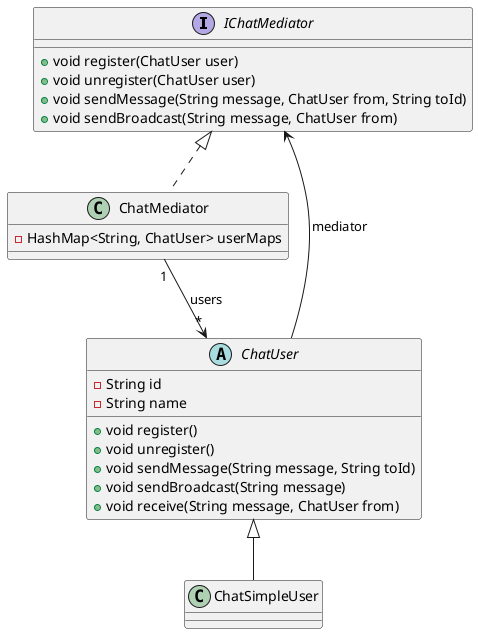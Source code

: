 @startuml
'https://plantuml.com/class-diagram

interface IChatMediator {
    +void register(ChatUser user)
    +void unregister(ChatUser user)
    +void sendMessage(String message, ChatUser from, String toId)
    +void sendBroadcast(String message, ChatUser from)
}

class ChatMediator implements IChatMediator {
    -HashMap<String, ChatUser> userMaps

}

abstract class ChatUser {
    - String id
    - String name

    +void register()
    +void unregister()
    +void sendMessage(String message, String toId)
    +void sendBroadcast(String message)
    +void receive(String message, ChatUser from)
}

class ChatSimpleUser extends ChatUser {
}

ChatMediator "1" --> "*" ChatUser : users
ChatUser --> IChatMediator : mediator


@enduml